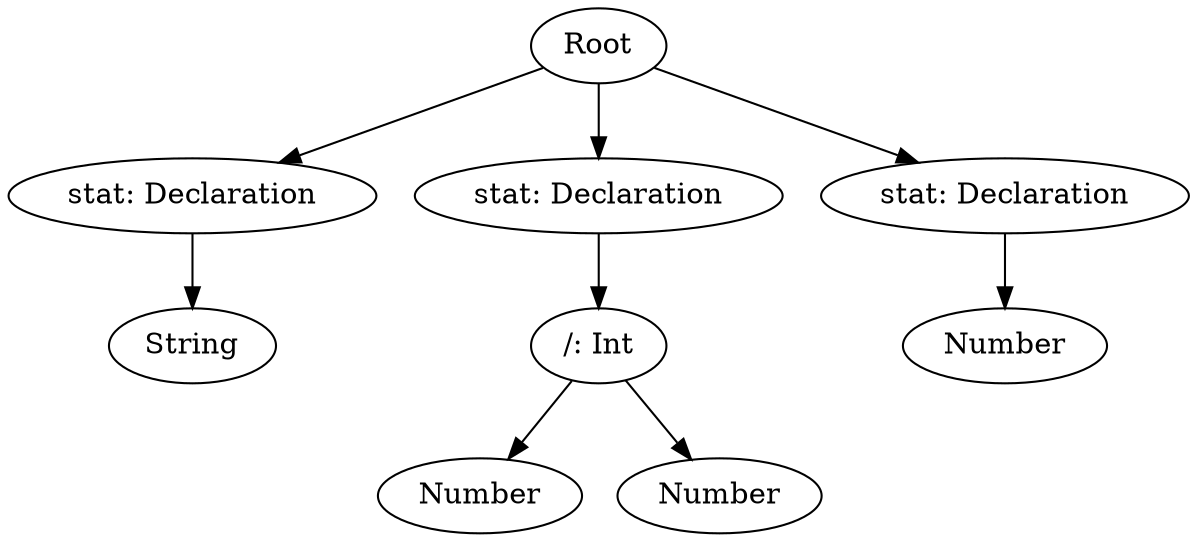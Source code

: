 digraph AST {
  node0 [label="Root"]
  node1 [label="stat: Declaration"]
  node2 [label="String"]
  node1 -> node2;
  node0 -> node1;
  node3 [label="stat: Declaration"]
  node4 [label="/: Int"]
  node5 [label="Number"]
  node4 -> node5;
  node6 [label="Number"]
  node4 -> node6;
  node3 -> node4;
  node0 -> node3;
  node7 [label="stat: Declaration"]
  node8 [label="Number"]
  node7 -> node8;
  node0 -> node7;
}
